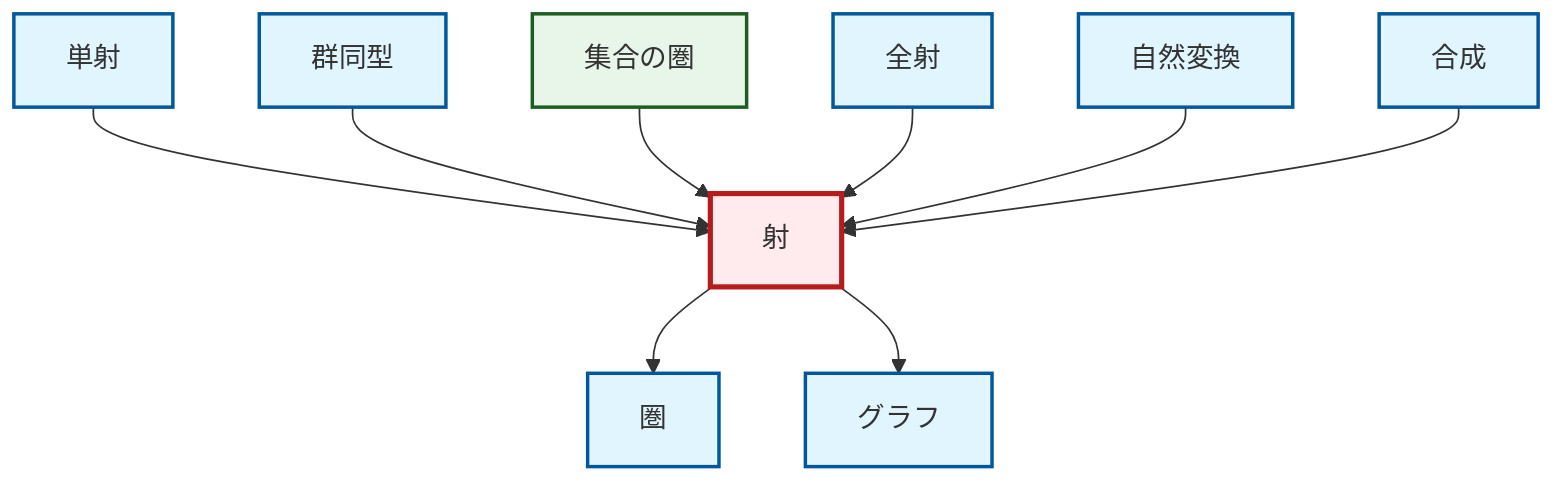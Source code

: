 graph TD
    classDef definition fill:#e1f5fe,stroke:#01579b,stroke-width:2px
    classDef theorem fill:#f3e5f5,stroke:#4a148c,stroke-width:2px
    classDef axiom fill:#fff3e0,stroke:#e65100,stroke-width:2px
    classDef example fill:#e8f5e9,stroke:#1b5e20,stroke-width:2px
    classDef current fill:#ffebee,stroke:#b71c1c,stroke-width:3px
    def-graph["グラフ"]:::definition
    def-natural-transformation["自然変換"]:::definition
    def-composition["合成"]:::definition
    def-morphism["射"]:::definition
    ex-set-category["集合の圏"]:::example
    def-epimorphism["全射"]:::definition
    def-monomorphism["単射"]:::definition
    def-category["圏"]:::definition
    def-isomorphism["群同型"]:::definition
    def-monomorphism --> def-morphism
    def-isomorphism --> def-morphism
    def-morphism --> def-category
    ex-set-category --> def-morphism
    def-epimorphism --> def-morphism
    def-morphism --> def-graph
    def-natural-transformation --> def-morphism
    def-composition --> def-morphism
    class def-morphism current